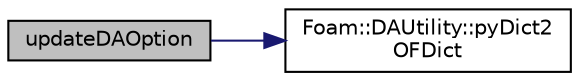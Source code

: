 digraph "updateDAOption"
{
  bgcolor="transparent";
  edge [fontname="Helvetica",fontsize="10",labelfontname="Helvetica",labelfontsize="10"];
  node [fontname="Helvetica",fontsize="10",shape=record];
  rankdir="LR";
  Node333 [label="updateDAOption",height=0.2,width=0.4,color="black", fillcolor="grey75", style="filled", fontcolor="black"];
  Node333 -> Node334 [color="midnightblue",fontsize="10",style="solid",fontname="Helvetica"];
  Node334 [label="Foam::DAUtility::pyDict2\lOFDict",height=0.2,width=0.4,color="black",URL="$classFoam_1_1DAUtility.html#af306374cb235e020b27d24bd1e9ada1b",tooltip="convert a python dictionary object to OpenFoam dictionary "];
}
